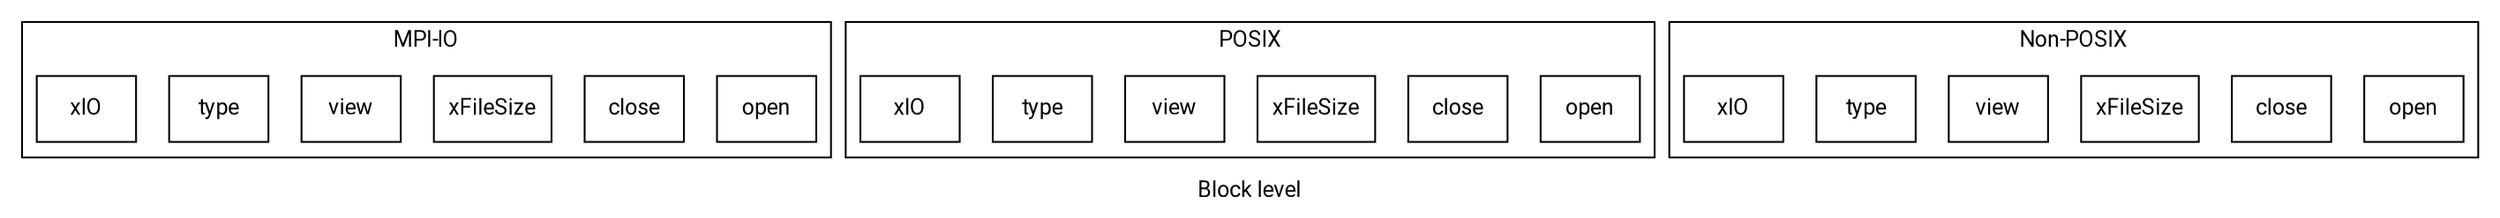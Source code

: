 digraph G
{
    fontname = "Roboto"
    fontsize = 12
    node
    [
        fontname = "Roboto"
        fontsize = 12
        shape = "record"
    ]
    edge
    [
        fontname = "Roboto"
        fontsize = 12
    ]
    label = "Block level"
    subgraph clusterMPI
    {
        label = "MPI-IO"
        mopen [ label = "{open}" ]
        mclose [ label = "{close}" ]
        mfs [ label = "{xFileSize}" ]
        mview [ label = "{view}" ]
        mtype [ label = "{type}" ]
        mIO [ label = "{xIO}" ] //Async and regular
    }
    subgraph clusterPOSIX
    {
        label = "POSIX"
        posopen [ label = "{open}" ]
        posclose [ label = "{close}" ]
        posfs [ label = "{xFileSize}" ]
        posview [ label = "{view}" ]
        postype [ label = "{type}" ]
        posIO [ label = "{xIO}" ] //Async and regular
    }
    subgraph clusterNONPOS
    {
        label = "Non-POSIX"
        npopen [ label = "{open}" ]
        npclose [ label = "{close}" ]
        npfs [ label = "{xFileSize}" ]
        npview [ label = "{view}" ]
        nptype [ label = "{type}" ]
        npIO [ label = "{xIO}" ] //Async and regular
    }
}

